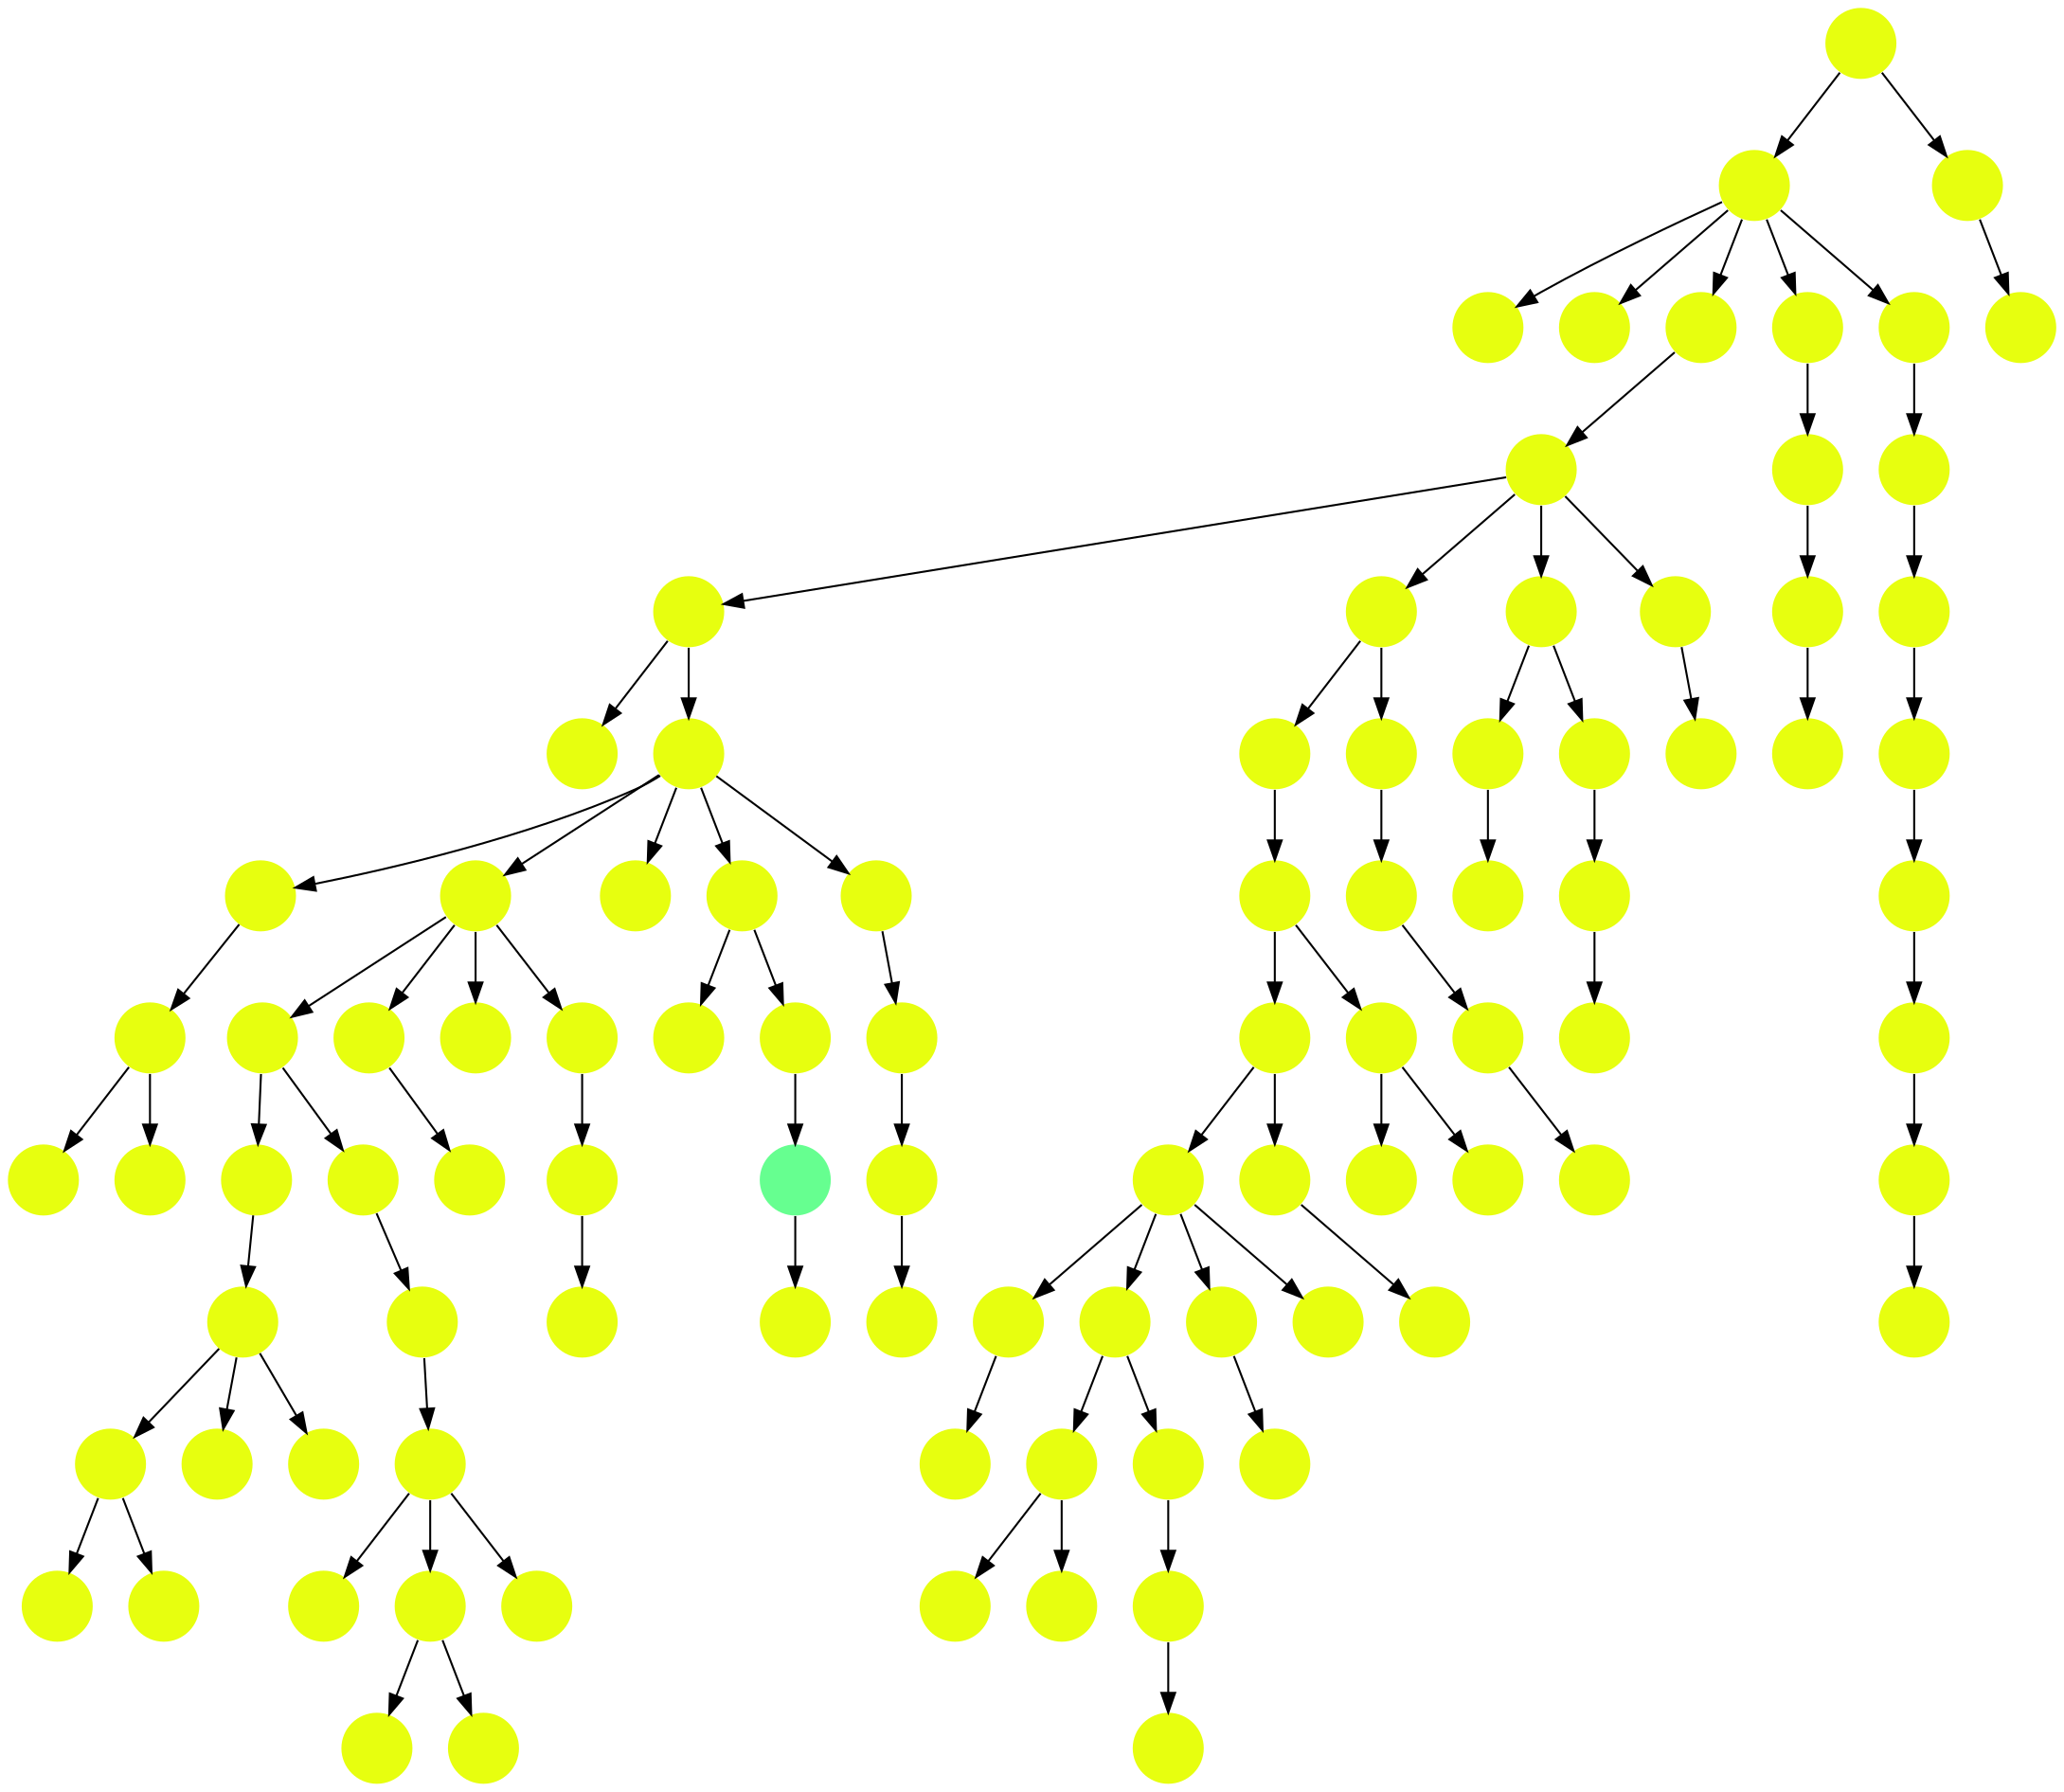 digraph{
0 [tooltip = "P", penwidth = 0, style = filled, fillcolor = "#e7ff0f", shape = circle, label = ""]
1 [tooltip = "P", penwidth = 0, style = filled, fillcolor = "#e7ff0f", shape = circle, label = ""]
2 [tooltip = "P", penwidth = 0, style = filled, fillcolor = "#e7ff0f", shape = circle, label = ""]
3 [tooltip = "P", penwidth = 0, style = filled, fillcolor = "#e7ff0f", shape = circle, label = ""]
4 [tooltip = "P", penwidth = 0, style = filled, fillcolor = "#e7ff0f", shape = circle, label = ""]
5 [tooltip = "P", penwidth = 0, style = filled, fillcolor = "#e7ff0f", shape = circle, label = ""]
6 [tooltip = "P", penwidth = 0, style = filled, fillcolor = "#e7ff0f", shape = circle, label = ""]
7 [tooltip = "P", penwidth = 0, style = filled, fillcolor = "#e7ff0f", shape = circle, label = ""]
8 [tooltip = "P", penwidth = 0, style = filled, fillcolor = "#e7ff0f", shape = circle, label = ""]
9 [tooltip = "P", penwidth = 0, style = filled, fillcolor = "#e7ff0f", shape = circle, label = ""]
10 [tooltip = "P", penwidth = 0, style = filled, fillcolor = "#e7ff0f", shape = circle, label = ""]
11 [tooltip = "P", penwidth = 0, style = filled, fillcolor = "#e7ff0f", shape = circle, label = ""]
12 [tooltip = "P", penwidth = 0, style = filled, fillcolor = "#e7ff0f", shape = circle, label = ""]
13 [tooltip = "P", penwidth = 0, style = filled, fillcolor = "#e7ff0f", shape = circle, label = ""]
14 [tooltip = "P", penwidth = 0, style = filled, fillcolor = "#e7ff0f", shape = circle, label = ""]
15 [tooltip = "P", penwidth = 0, style = filled, fillcolor = "#e7ff0f", shape = circle, label = ""]
16 [tooltip = "P", penwidth = 0, style = filled, fillcolor = "#e7ff0f", shape = circle, label = ""]
17 [tooltip = "P", penwidth = 0, style = filled, fillcolor = "#e7ff0f", shape = circle, label = ""]
18 [tooltip = "P", penwidth = 0, style = filled, fillcolor = "#e7ff0f", shape = circle, label = ""]
19 [tooltip = "P", penwidth = 0, style = filled, fillcolor = "#e7ff0f", shape = circle, label = ""]
20 [tooltip = "P", penwidth = 0, style = filled, fillcolor = "#e7ff0f", shape = circle, label = ""]
21 [tooltip = "P", penwidth = 0, style = filled, fillcolor = "#e7ff0f", shape = circle, label = ""]
22 [tooltip = "P", penwidth = 0, style = filled, fillcolor = "#e7ff0f", shape = circle, label = ""]
23 [tooltip = "P", penwidth = 0, style = filled, fillcolor = "#e7ff0f", shape = circle, label = ""]
24 [tooltip = "P", penwidth = 0, style = filled, fillcolor = "#e7ff0f", shape = circle, label = ""]
25 [tooltip = "P", penwidth = 0, style = filled, fillcolor = "#e7ff0f", shape = circle, label = ""]
26 [tooltip = "P", penwidth = 0, style = filled, fillcolor = "#e7ff0f", shape = circle, label = ""]
27 [tooltip = "P", penwidth = 0, style = filled, fillcolor = "#e7ff0f", shape = circle, label = ""]
28 [tooltip = "P", penwidth = 0, style = filled, fillcolor = "#e7ff0f", shape = circle, label = ""]
29 [tooltip = "P", penwidth = 0, style = filled, fillcolor = "#e7ff0f", shape = circle, label = ""]
30 [tooltip = "P", penwidth = 0, style = filled, fillcolor = "#e7ff0f", shape = circle, label = ""]
31 [tooltip = "P", penwidth = 0, style = filled, fillcolor = "#e7ff0f", shape = circle, label = ""]
32 [tooltip = "P", penwidth = 0, style = filled, fillcolor = "#e7ff0f", shape = circle, label = ""]
33 [tooltip = "P", penwidth = 0, style = filled, fillcolor = "#e7ff0f", shape = circle, label = ""]
34 [tooltip = "P", penwidth = 0, style = filled, fillcolor = "#e7ff0f", shape = circle, label = ""]
35 [tooltip = "P", penwidth = 0, style = filled, fillcolor = "#e7ff0f", shape = circle, label = ""]
36 [tooltip = "P", penwidth = 0, style = filled, fillcolor = "#e7ff0f", shape = circle, label = ""]
37 [tooltip = "P", penwidth = 0, style = filled, fillcolor = "#e7ff0f", shape = circle, label = ""]
38 [tooltip = "P", penwidth = 0, style = filled, fillcolor = "#e7ff0f", shape = circle, label = ""]
39 [tooltip = "P", penwidth = 0, style = filled, fillcolor = "#e7ff0f", shape = circle, label = ""]
40 [tooltip = "P", penwidth = 0, style = filled, fillcolor = "#e7ff0f", shape = circle, label = ""]
41 [tooltip = "P", penwidth = 0, style = filled, fillcolor = "#e7ff0f", shape = circle, label = ""]
42 [tooltip = "P", penwidth = 0, style = filled, fillcolor = "#e7ff0f", shape = circle, label = ""]
43 [tooltip = "P", penwidth = 0, style = filled, fillcolor = "#e7ff0f", shape = circle, label = ""]
44 [tooltip = "P", penwidth = 0, style = filled, fillcolor = "#e7ff0f", shape = circle, label = ""]
45 [tooltip = "P", penwidth = 0, style = filled, fillcolor = "#e7ff0f", shape = circle, label = ""]
46 [tooltip = "P", penwidth = 0, style = filled, fillcolor = "#e7ff0f", shape = circle, label = ""]
47 [tooltip = "P", penwidth = 0, style = filled, fillcolor = "#e7ff0f", shape = circle, label = ""]
48 [tooltip = "P", penwidth = 0, style = filled, fillcolor = "#e7ff0f", shape = circle, label = ""]
49 [tooltip = "P", penwidth = 0, style = filled, fillcolor = "#e7ff0f", shape = circle, label = ""]
50 [tooltip = "P", penwidth = 0, style = filled, fillcolor = "#e7ff0f", shape = circle, label = ""]
51 [tooltip = "P", penwidth = 0, style = filled, fillcolor = "#e7ff0f", shape = circle, label = ""]
52 [tooltip = "P", penwidth = 0, style = filled, fillcolor = "#e7ff0f", shape = circle, label = ""]
53 [tooltip = "P", penwidth = 0, style = filled, fillcolor = "#e7ff0f", shape = circle, label = ""]
54 [tooltip = "P", penwidth = 0, style = filled, fillcolor = "#e7ff0f", shape = circle, label = ""]
55 [tooltip = "P", penwidth = 0, style = filled, fillcolor = "#e7ff0f", shape = circle, label = ""]
56 [tooltip = "P", penwidth = 0, style = filled, fillcolor = "#e7ff0f", shape = circle, label = ""]
57 [tooltip = "P", penwidth = 0, style = filled, fillcolor = "#e7ff0f", shape = circle, label = ""]
58 [tooltip = "P", penwidth = 0, style = filled, fillcolor = "#e7ff0f", shape = circle, label = ""]
59 [tooltip = "P", penwidth = 0, style = filled, fillcolor = "#e7ff0f", shape = circle, label = ""]
60 [tooltip = "P", penwidth = 0, style = filled, fillcolor = "#e7ff0f", shape = circle, label = ""]
61 [tooltip = "P", penwidth = 0, style = filled, fillcolor = "#e7ff0f", shape = circle, label = ""]
62 [tooltip = "P", penwidth = 0, style = filled, fillcolor = "#e7ff0f", shape = circle, label = ""]
63 [tooltip = "P", penwidth = 0, style = filled, fillcolor = "#e7ff0f", shape = circle, label = ""]
64 [tooltip = "P", penwidth = 0, style = filled, fillcolor = "#e7ff0f", shape = circle, label = ""]
65 [tooltip = "P", penwidth = 0, style = filled, fillcolor = "#e7ff0f", shape = circle, label = ""]
66 [tooltip = "P", penwidth = 0, style = filled, fillcolor = "#e7ff0f", shape = circle, label = ""]
67 [tooltip = "P", penwidth = 0, style = filled, fillcolor = "#e7ff0f", shape = circle, label = ""]
68 [tooltip = "L", penwidth = 0, style = filled, fillcolor = "#66ff90", shape = circle, label = ""]
69 [tooltip = "P", penwidth = 0, style = filled, fillcolor = "#e7ff0f", shape = circle, label = ""]
70 [tooltip = "P", penwidth = 0, style = filled, fillcolor = "#e7ff0f", shape = circle, label = ""]
71 [tooltip = "P", penwidth = 0, style = filled, fillcolor = "#e7ff0f", shape = circle, label = ""]
72 [tooltip = "P", penwidth = 0, style = filled, fillcolor = "#e7ff0f", shape = circle, label = ""]
73 [tooltip = "P", penwidth = 0, style = filled, fillcolor = "#e7ff0f", shape = circle, label = ""]
74 [tooltip = "P", penwidth = 0, style = filled, fillcolor = "#e7ff0f", shape = circle, label = ""]
75 [tooltip = "P", penwidth = 0, style = filled, fillcolor = "#e7ff0f", shape = circle, label = ""]
76 [tooltip = "P", penwidth = 0, style = filled, fillcolor = "#e7ff0f", shape = circle, label = ""]
77 [tooltip = "P", penwidth = 0, style = filled, fillcolor = "#e7ff0f", shape = circle, label = ""]
78 [tooltip = "P", penwidth = 0, style = filled, fillcolor = "#e7ff0f", shape = circle, label = ""]
79 [tooltip = "P", penwidth = 0, style = filled, fillcolor = "#e7ff0f", shape = circle, label = ""]
80 [tooltip = "P", penwidth = 0, style = filled, fillcolor = "#e7ff0f", shape = circle, label = ""]
81 [tooltip = "P", penwidth = 0, style = filled, fillcolor = "#e7ff0f", shape = circle, label = ""]
82 [tooltip = "P", penwidth = 0, style = filled, fillcolor = "#e7ff0f", shape = circle, label = ""]
83 [tooltip = "P", penwidth = 0, style = filled, fillcolor = "#e7ff0f", shape = circle, label = ""]
84 [tooltip = "P", penwidth = 0, style = filled, fillcolor = "#e7ff0f", shape = circle, label = ""]
85 [tooltip = "P", penwidth = 0, style = filled, fillcolor = "#e7ff0f", shape = circle, label = ""]
86 [tooltip = "P", penwidth = 0, style = filled, fillcolor = "#e7ff0f", shape = circle, label = ""]
87 [tooltip = "P", penwidth = 0, style = filled, fillcolor = "#e7ff0f", shape = circle, label = ""]
88 [tooltip = "P", penwidth = 0, style = filled, fillcolor = "#e7ff0f", shape = circle, label = ""]
89 [tooltip = "P", penwidth = 0, style = filled, fillcolor = "#e7ff0f", shape = circle, label = ""]
90 [tooltip = "P", penwidth = 0, style = filled, fillcolor = "#e7ff0f", shape = circle, label = ""]
91 [tooltip = "P", penwidth = 0, style = filled, fillcolor = "#e7ff0f", shape = circle, label = ""]
92 [tooltip = "P", penwidth = 0, style = filled, fillcolor = "#e7ff0f", shape = circle, label = ""]
93 [tooltip = "P", penwidth = 0, style = filled, fillcolor = "#e7ff0f", shape = circle, label = ""]
12 -> 1
86 -> 90
83 -> 86
56 -> 65
54 -> 55
49 -> 78
54 -> 13
19 -> 29
47 -> 38
46 -> 45
54 -> 61
9 -> 52
8 -> 12
71 -> 6
18 -> 91
5 -> 14
32 -> 31
44 -> 77
60 -> 46
44 -> 41
58 -> 59
37 -> 81
16 -> 72
22 -> 16
88 -> 87
10 -> 9
26 -> 50
16 -> 23
72 -> 71
68 -> 66
93 -> 4
70 -> 69
34 -> 82
9 -> 2
89 -> 88
12 -> 64
11 -> 3
26 -> 34
24 -> 25
59 -> 60
33 -> 84
65 -> 63
23 -> 80
9 -> 8
40 -> 74
57 -> 89
82 -> 83
45 -> 40
16 -> 17
3 -> 10
17 -> 33
6 -> 62
70 -> 67
33 -> 73
55 -> 26
10 -> 93
3 -> 37
16 -> 70
42 -> 43
26 -> 35
23 -> 20
85 -> 42
54 -> 28
44 -> 47
19 -> 5
50 -> 48
16 -> 27
8 -> 49
19 -> 21
61 -> 58
18 -> 92
37 -> 36
5 -> 7
34 -> 11
91 -> 19
47 -> 39
35 -> 85
23 -> 30
75 -> 44
69 -> 68
35 -> 32
9 -> 53
22 -> 15
78 -> 79
52 -> 51
56 -> 54
80 -> 24
54 -> 57
20 -> 76
92 -> 75
26 -> 22
2 -> 0
23 -> 18
}